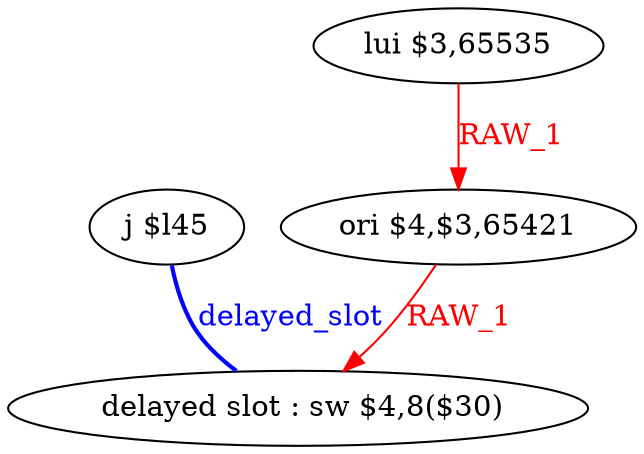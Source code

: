 digraph G1 {
node [shape = ellipse];
i3 [label = " delayed slot : sw $4,8($30)"] ;
i2 ->  i3 [style = bold, dir= none, fontcolor = blue, color = blue, label= "delayed_slot"];
i2 [label = "j $l45"] ;
i0 [label = "lui $3,65535"] ;
i0 ->  i1 [color = red, fontcolor = red, label= "RAW_1"];
i1 [label = "ori $4,$3,65421"] ;
i1 ->  i3 [color = red, fontcolor = red, label= "RAW_1"];
}
